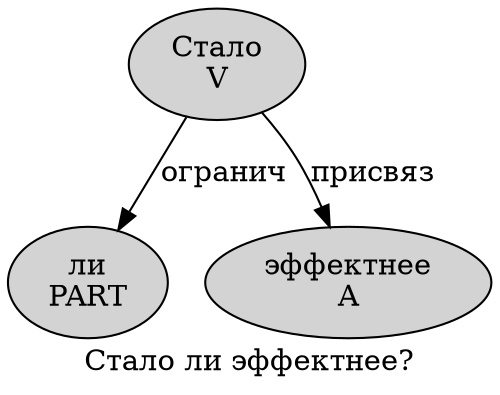 digraph SENTENCE_4463 {
	graph [label="Стало ли эффектнее?"]
	node [style=filled]
		0 [label="Стало
V" color="" fillcolor=lightgray penwidth=1 shape=ellipse]
		1 [label="ли
PART" color="" fillcolor=lightgray penwidth=1 shape=ellipse]
		2 [label="эффектнее
A" color="" fillcolor=lightgray penwidth=1 shape=ellipse]
			0 -> 1 [label="огранич"]
			0 -> 2 [label="присвяз"]
}